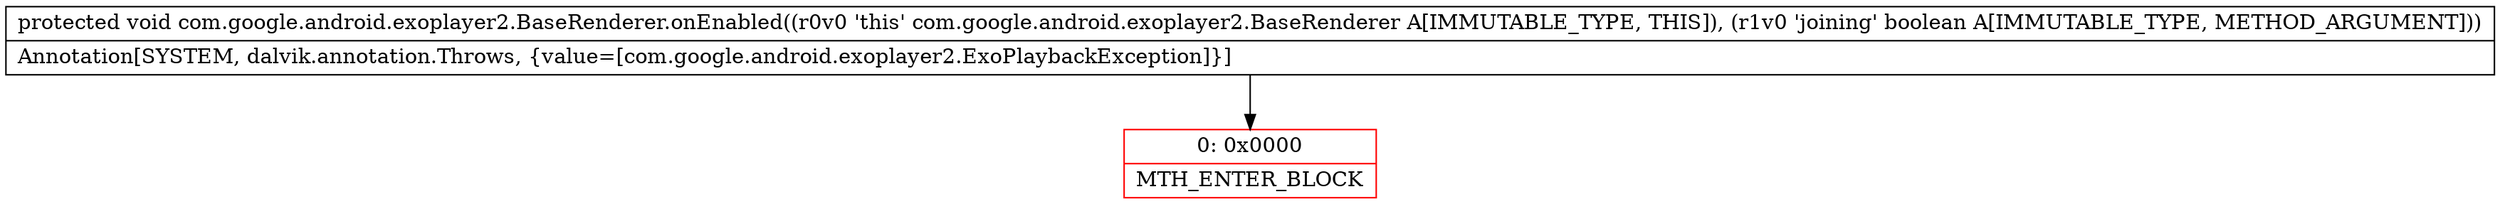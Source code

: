 digraph "CFG forcom.google.android.exoplayer2.BaseRenderer.onEnabled(Z)V" {
subgraph cluster_Region_1951788041 {
label = "R(0)";
node [shape=record,color=blue];
}
Node_0 [shape=record,color=red,label="{0\:\ 0x0000|MTH_ENTER_BLOCK\l}"];
MethodNode[shape=record,label="{protected void com.google.android.exoplayer2.BaseRenderer.onEnabled((r0v0 'this' com.google.android.exoplayer2.BaseRenderer A[IMMUTABLE_TYPE, THIS]), (r1v0 'joining' boolean A[IMMUTABLE_TYPE, METHOD_ARGUMENT]))  | Annotation[SYSTEM, dalvik.annotation.Throws, \{value=[com.google.android.exoplayer2.ExoPlaybackException]\}]\l}"];
MethodNode -> Node_0;
}

